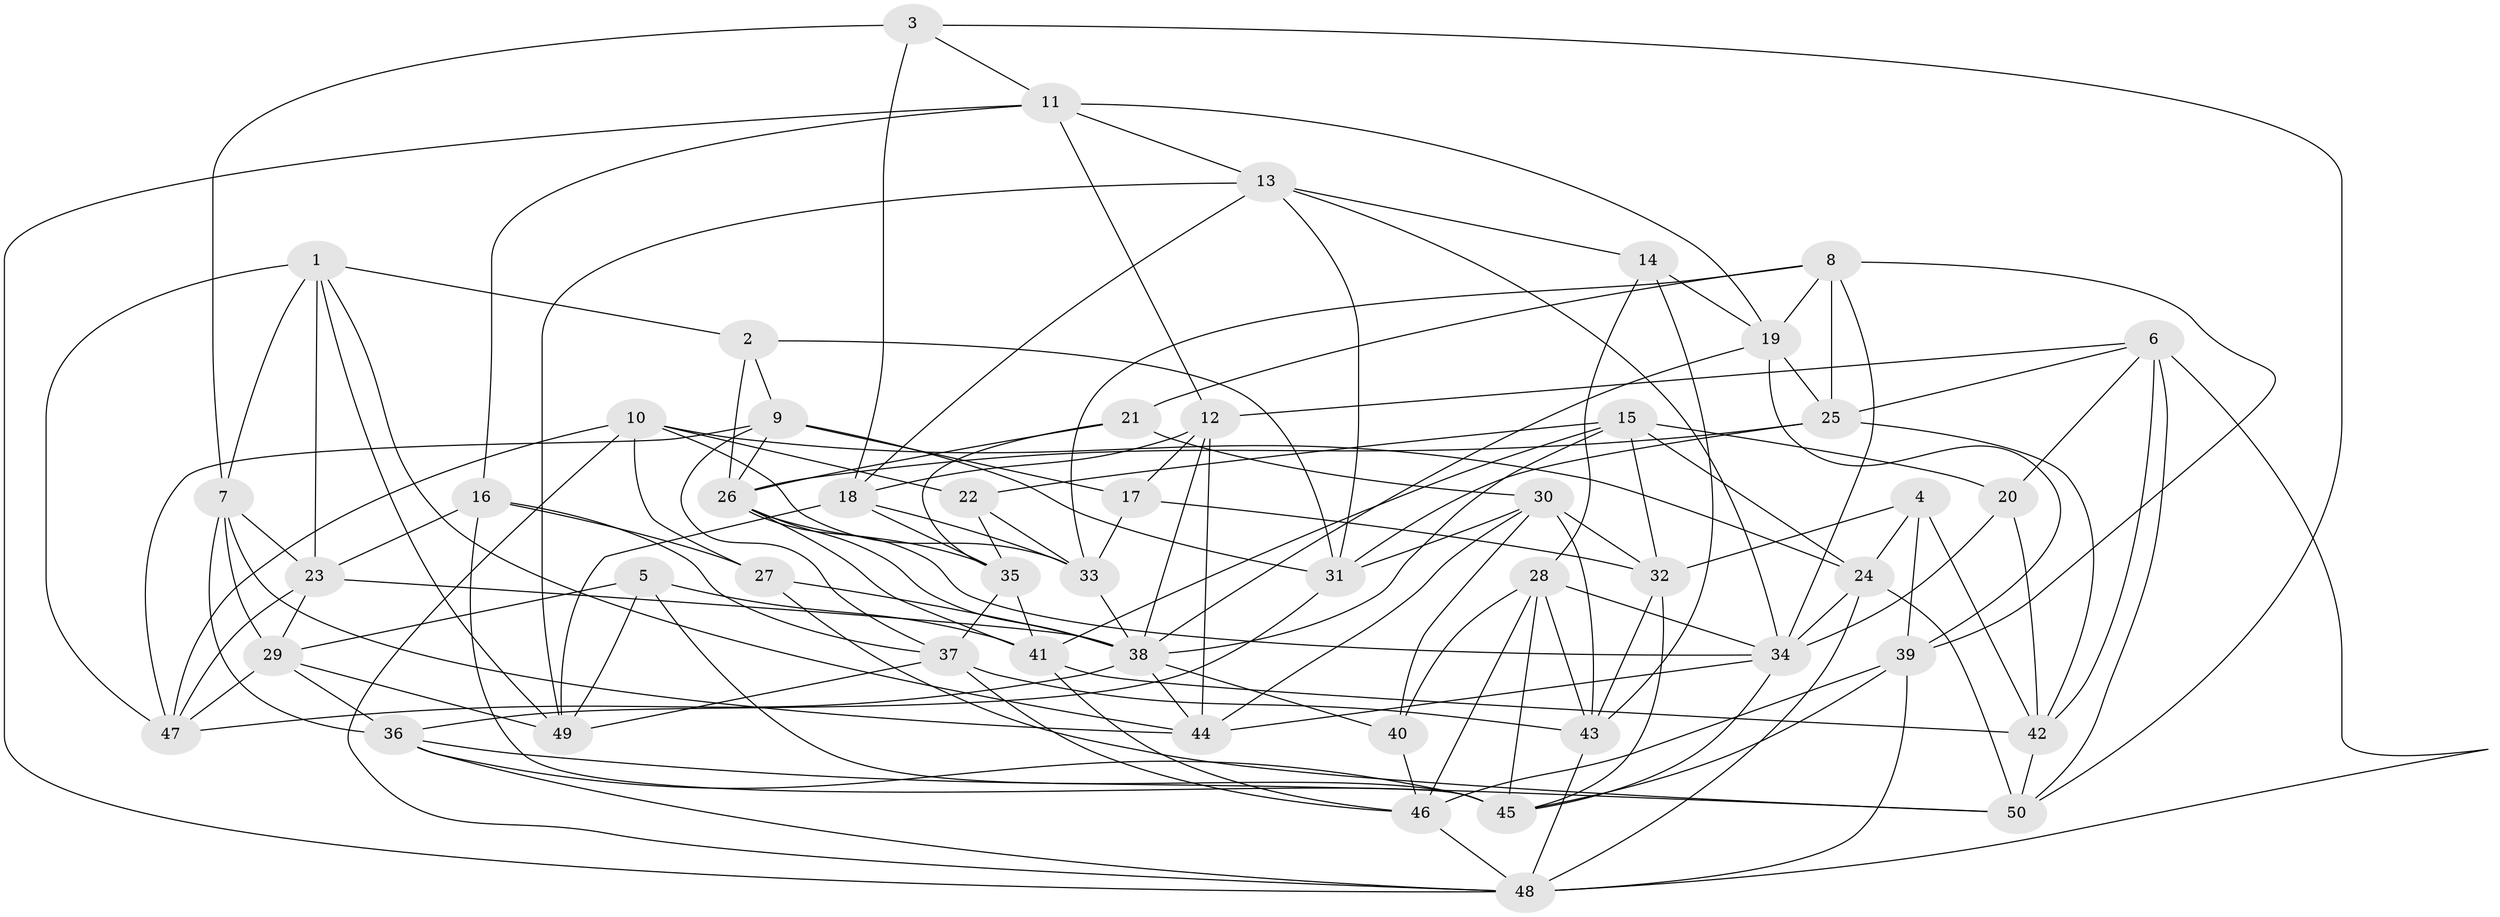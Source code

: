 // original degree distribution, {4: 1.0}
// Generated by graph-tools (version 1.1) at 2025/50/03/09/25 03:50:45]
// undirected, 50 vertices, 144 edges
graph export_dot {
graph [start="1"]
  node [color=gray90,style=filled];
  1;
  2;
  3;
  4;
  5;
  6;
  7;
  8;
  9;
  10;
  11;
  12;
  13;
  14;
  15;
  16;
  17;
  18;
  19;
  20;
  21;
  22;
  23;
  24;
  25;
  26;
  27;
  28;
  29;
  30;
  31;
  32;
  33;
  34;
  35;
  36;
  37;
  38;
  39;
  40;
  41;
  42;
  43;
  44;
  45;
  46;
  47;
  48;
  49;
  50;
  1 -- 2 [weight=1.0];
  1 -- 7 [weight=1.0];
  1 -- 23 [weight=1.0];
  1 -- 44 [weight=1.0];
  1 -- 47 [weight=1.0];
  1 -- 49 [weight=1.0];
  2 -- 9 [weight=1.0];
  2 -- 26 [weight=1.0];
  2 -- 31 [weight=1.0];
  3 -- 7 [weight=1.0];
  3 -- 11 [weight=1.0];
  3 -- 18 [weight=1.0];
  3 -- 50 [weight=1.0];
  4 -- 24 [weight=1.0];
  4 -- 32 [weight=1.0];
  4 -- 39 [weight=1.0];
  4 -- 42 [weight=1.0];
  5 -- 29 [weight=1.0];
  5 -- 41 [weight=1.0];
  5 -- 45 [weight=1.0];
  5 -- 49 [weight=1.0];
  6 -- 12 [weight=1.0];
  6 -- 20 [weight=1.0];
  6 -- 25 [weight=1.0];
  6 -- 42 [weight=1.0];
  6 -- 48 [weight=1.0];
  6 -- 50 [weight=1.0];
  7 -- 23 [weight=1.0];
  7 -- 29 [weight=1.0];
  7 -- 36 [weight=1.0];
  7 -- 44 [weight=1.0];
  8 -- 19 [weight=1.0];
  8 -- 21 [weight=1.0];
  8 -- 25 [weight=1.0];
  8 -- 33 [weight=1.0];
  8 -- 34 [weight=1.0];
  8 -- 39 [weight=1.0];
  9 -- 17 [weight=1.0];
  9 -- 26 [weight=1.0];
  9 -- 31 [weight=1.0];
  9 -- 37 [weight=1.0];
  9 -- 47 [weight=1.0];
  10 -- 22 [weight=1.0];
  10 -- 24 [weight=1.0];
  10 -- 27 [weight=1.0];
  10 -- 33 [weight=1.0];
  10 -- 47 [weight=1.0];
  10 -- 48 [weight=1.0];
  11 -- 12 [weight=1.0];
  11 -- 13 [weight=1.0];
  11 -- 16 [weight=1.0];
  11 -- 19 [weight=1.0];
  11 -- 48 [weight=1.0];
  12 -- 17 [weight=1.0];
  12 -- 18 [weight=1.0];
  12 -- 38 [weight=1.0];
  12 -- 44 [weight=1.0];
  13 -- 14 [weight=1.0];
  13 -- 18 [weight=1.0];
  13 -- 31 [weight=1.0];
  13 -- 34 [weight=1.0];
  13 -- 49 [weight=1.0];
  14 -- 19 [weight=1.0];
  14 -- 28 [weight=1.0];
  14 -- 43 [weight=1.0];
  15 -- 20 [weight=1.0];
  15 -- 22 [weight=1.0];
  15 -- 24 [weight=1.0];
  15 -- 32 [weight=1.0];
  15 -- 38 [weight=1.0];
  15 -- 41 [weight=1.0];
  16 -- 23 [weight=1.0];
  16 -- 27 [weight=1.0];
  16 -- 37 [weight=1.0];
  16 -- 45 [weight=2.0];
  17 -- 32 [weight=1.0];
  17 -- 33 [weight=1.0];
  18 -- 33 [weight=1.0];
  18 -- 35 [weight=1.0];
  18 -- 49 [weight=1.0];
  19 -- 25 [weight=1.0];
  19 -- 38 [weight=1.0];
  19 -- 39 [weight=1.0];
  20 -- 34 [weight=1.0];
  20 -- 42 [weight=1.0];
  21 -- 26 [weight=1.0];
  21 -- 30 [weight=1.0];
  21 -- 35 [weight=1.0];
  22 -- 33 [weight=1.0];
  22 -- 35 [weight=1.0];
  23 -- 29 [weight=1.0];
  23 -- 38 [weight=1.0];
  23 -- 47 [weight=1.0];
  24 -- 34 [weight=1.0];
  24 -- 48 [weight=1.0];
  24 -- 50 [weight=1.0];
  25 -- 26 [weight=1.0];
  25 -- 31 [weight=1.0];
  25 -- 42 [weight=1.0];
  26 -- 34 [weight=1.0];
  26 -- 35 [weight=1.0];
  26 -- 38 [weight=1.0];
  26 -- 41 [weight=1.0];
  27 -- 38 [weight=1.0];
  27 -- 50 [weight=1.0];
  28 -- 34 [weight=1.0];
  28 -- 40 [weight=1.0];
  28 -- 43 [weight=1.0];
  28 -- 45 [weight=1.0];
  28 -- 46 [weight=1.0];
  29 -- 36 [weight=1.0];
  29 -- 47 [weight=1.0];
  29 -- 49 [weight=1.0];
  30 -- 31 [weight=1.0];
  30 -- 32 [weight=1.0];
  30 -- 40 [weight=1.0];
  30 -- 43 [weight=1.0];
  30 -- 44 [weight=1.0];
  31 -- 36 [weight=1.0];
  32 -- 43 [weight=1.0];
  32 -- 45 [weight=1.0];
  33 -- 38 [weight=1.0];
  34 -- 44 [weight=1.0];
  34 -- 45 [weight=1.0];
  35 -- 37 [weight=1.0];
  35 -- 41 [weight=1.0];
  36 -- 45 [weight=1.0];
  36 -- 48 [weight=1.0];
  36 -- 50 [weight=1.0];
  37 -- 43 [weight=1.0];
  37 -- 46 [weight=1.0];
  37 -- 49 [weight=1.0];
  38 -- 40 [weight=1.0];
  38 -- 44 [weight=1.0];
  38 -- 47 [weight=1.0];
  39 -- 45 [weight=1.0];
  39 -- 46 [weight=1.0];
  39 -- 48 [weight=1.0];
  40 -- 46 [weight=1.0];
  41 -- 42 [weight=1.0];
  41 -- 46 [weight=1.0];
  42 -- 50 [weight=1.0];
  43 -- 48 [weight=1.0];
  46 -- 48 [weight=1.0];
}
